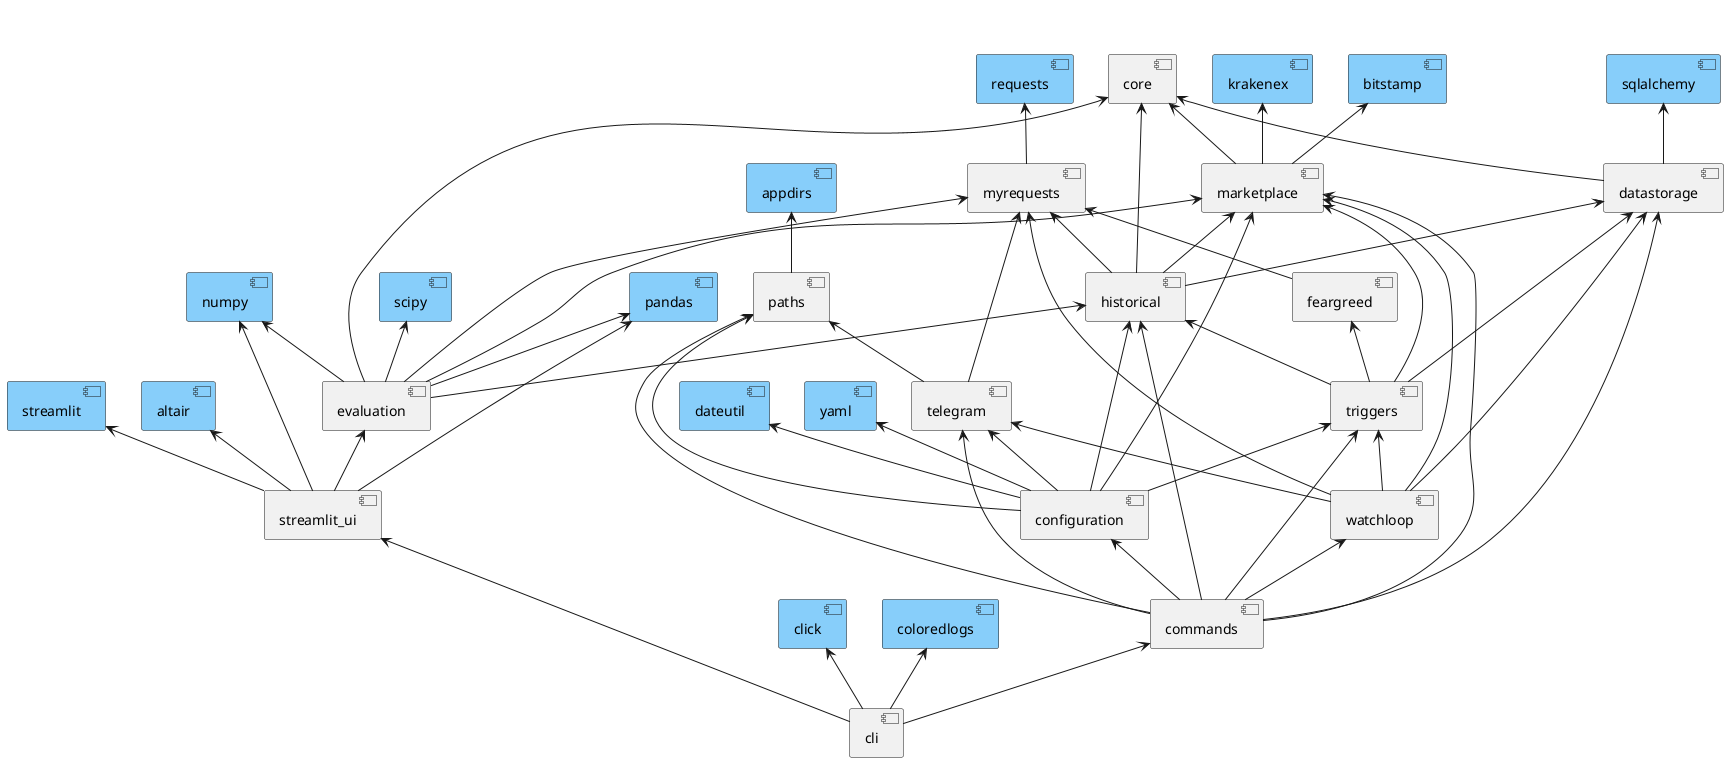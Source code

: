 @startuml

component altair #lightskyblue
component appdirs #lightskyblue
component bitstamp #lightskyblue
component click #lightskyblue
component coloredlogs #lightskyblue
component dateutil #lightskyblue
component krakenex #lightskyblue
component numpy #lightskyblue
component pandas #lightskyblue
component requests #lightskyblue
component scipy #lightskyblue
component sqlalchemy #lightskyblue
component streamlit #lightskyblue
component yaml #lightskyblue

component cli
component commands
component configuration
component core
component datastorage
component evaluation
component feargreed
component historical
component marketplace
component marketplace
component myrequests
component paths
component streamlit_ui
component telegram
component triggers
component watchloop

coloredlogs <-- cli
commands <-- cli
streamlit_ui <-- cli
click <-- cli

configuration <-- commands
datastorage <-- commands
historical <-- commands
marketplace <-- commands
paths <-- commands
telegram <-- commands
triggers <-- commands
watchloop <-- commands

dateutil <-- configuration
historical <-- configuration
marketplace <-- configuration
paths <-- configuration
telegram <-- configuration
triggers <-- configuration
yaml <-- configuration

core <-- datastorage
sqlalchemy <-- datastorage

core <-- evaluation
historical <-- evaluation
marketplace <-- evaluation
myrequests <-- evaluation
numpy <-- evaluation
pandas <-- evaluation
scipy <-- evaluation

myrequests <-- feargreed

core <-- historical
datastorage <-- historical
marketplace <-- historical
myrequests <-- historical

bitstamp <-- marketplace
core <-- marketplace
krakenex <-- marketplace

requests <-- myrequests

appdirs <-- paths

altair <-- streamlit_ui
evaluation <-- streamlit_ui
streamlit <-- streamlit_ui
numpy <-- streamlit_ui
pandas <-- streamlit_ui

myrequests <-- telegram
paths <-- telegram

datastorage <-- triggers
feargreed <-- triggers
historical <-- triggers
marketplace <-- triggers

datastorage <-- watchloop
marketplace <-- watchloop
myrequests <-- watchloop
telegram <-- watchloop
triggers <-- watchloop

@enduml

